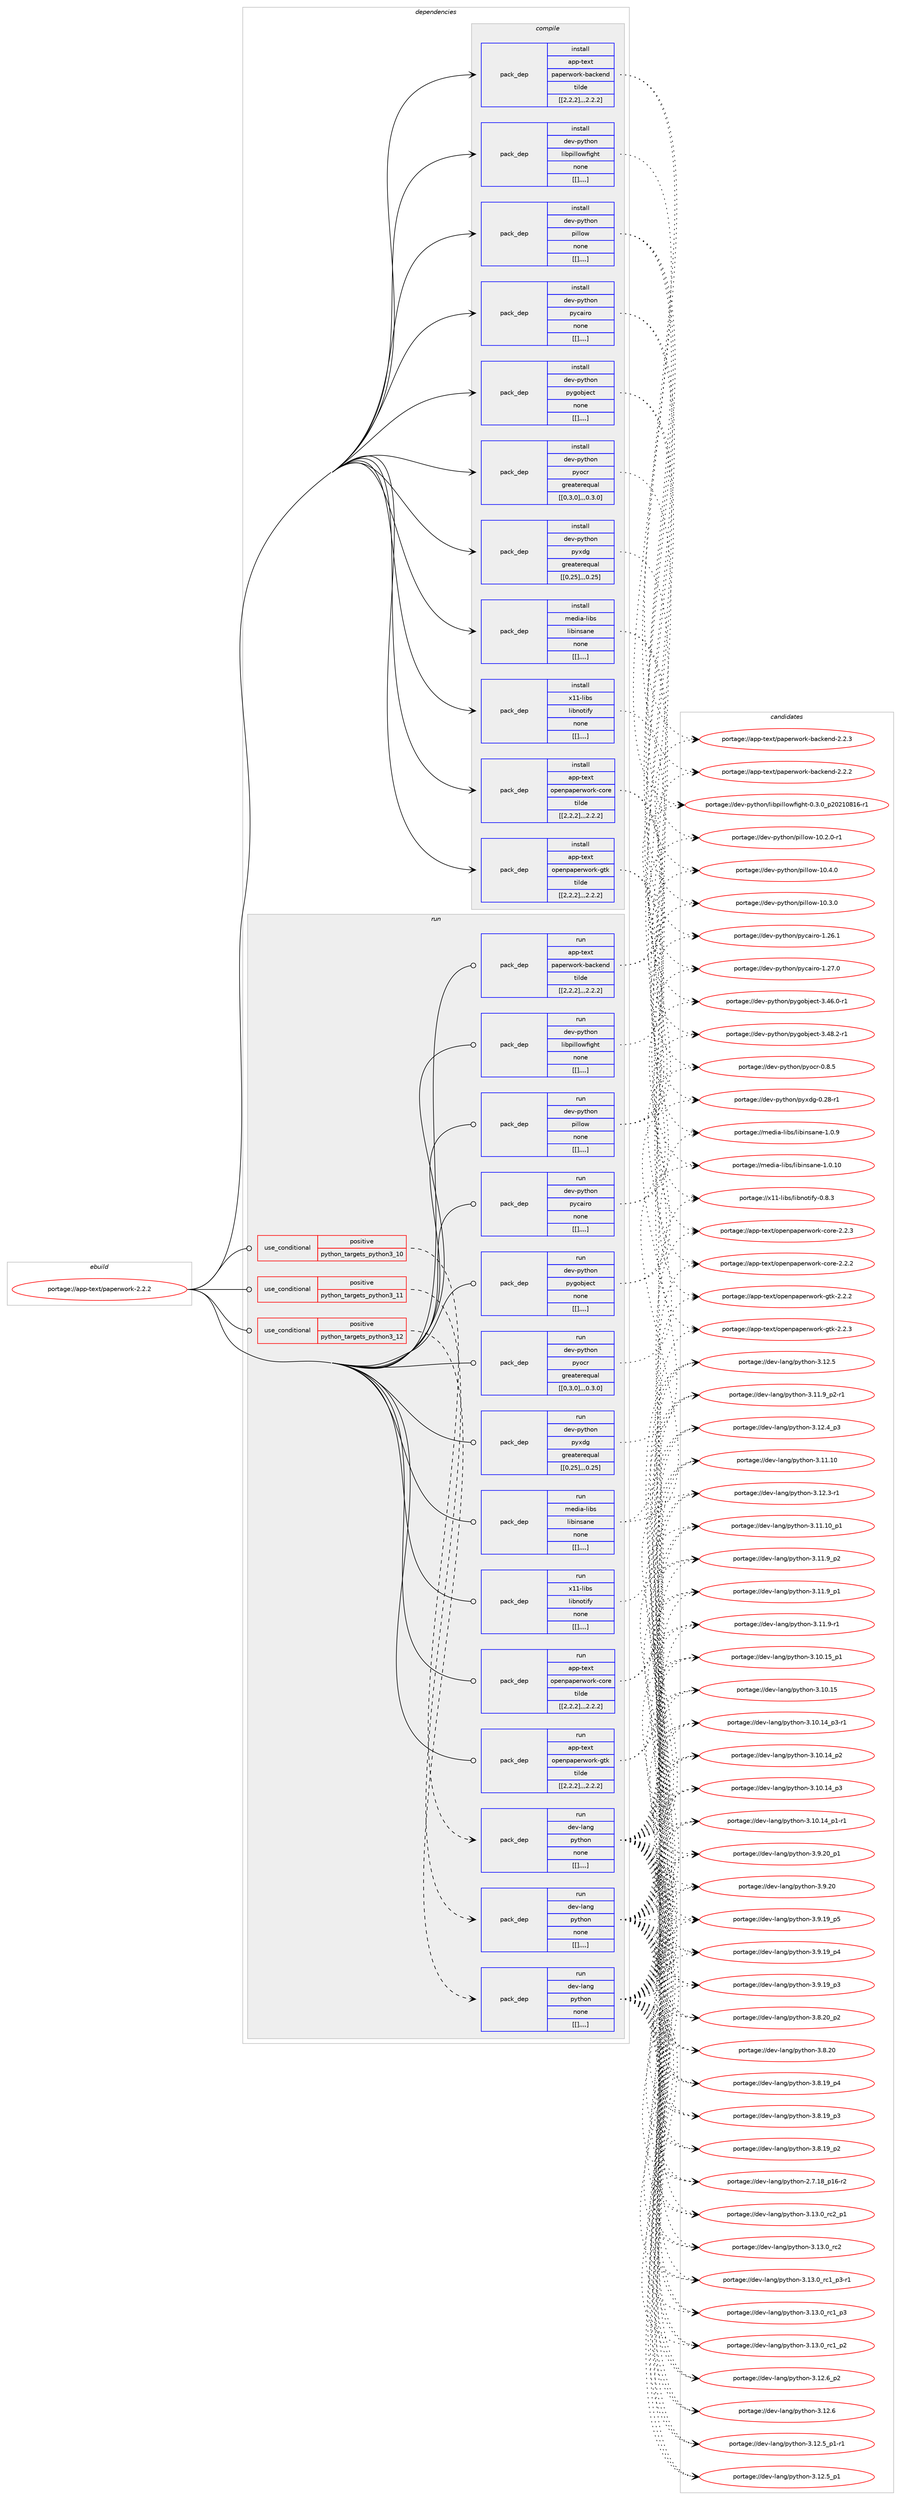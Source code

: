 digraph prolog {

# *************
# Graph options
# *************

newrank=true;
concentrate=true;
compound=true;
graph [rankdir=LR,fontname=Helvetica,fontsize=10,ranksep=1.5];#, ranksep=2.5, nodesep=0.2];
edge  [arrowhead=vee];
node  [fontname=Helvetica,fontsize=10];

# **********
# The ebuild
# **********

subgraph cluster_leftcol {
color=gray;
label=<<i>ebuild</i>>;
id [label="portage://app-text/paperwork-2.2.2", color=red, width=4, href="../app-text/paperwork-2.2.2.svg"];
}

# ****************
# The dependencies
# ****************

subgraph cluster_midcol {
color=gray;
label=<<i>dependencies</i>>;
subgraph cluster_compile {
fillcolor="#eeeeee";
style=filled;
label=<<i>compile</i>>;
subgraph pack40827 {
dependency56949 [label=<<TABLE BORDER="0" CELLBORDER="1" CELLSPACING="0" CELLPADDING="4" WIDTH="220"><TR><TD ROWSPAN="6" CELLPADDING="30">pack_dep</TD></TR><TR><TD WIDTH="110">install</TD></TR><TR><TD>app-text</TD></TR><TR><TD>openpaperwork-core</TD></TR><TR><TD>tilde</TD></TR><TR><TD>[[2,2,2],,,2.2.2]</TD></TR></TABLE>>, shape=none, color=blue];
}
id:e -> dependency56949:w [weight=20,style="solid",arrowhead="vee"];
subgraph pack40828 {
dependency56950 [label=<<TABLE BORDER="0" CELLBORDER="1" CELLSPACING="0" CELLPADDING="4" WIDTH="220"><TR><TD ROWSPAN="6" CELLPADDING="30">pack_dep</TD></TR><TR><TD WIDTH="110">install</TD></TR><TR><TD>app-text</TD></TR><TR><TD>openpaperwork-gtk</TD></TR><TR><TD>tilde</TD></TR><TR><TD>[[2,2,2],,,2.2.2]</TD></TR></TABLE>>, shape=none, color=blue];
}
id:e -> dependency56950:w [weight=20,style="solid",arrowhead="vee"];
subgraph pack40829 {
dependency56951 [label=<<TABLE BORDER="0" CELLBORDER="1" CELLSPACING="0" CELLPADDING="4" WIDTH="220"><TR><TD ROWSPAN="6" CELLPADDING="30">pack_dep</TD></TR><TR><TD WIDTH="110">install</TD></TR><TR><TD>app-text</TD></TR><TR><TD>paperwork-backend</TD></TR><TR><TD>tilde</TD></TR><TR><TD>[[2,2,2],,,2.2.2]</TD></TR></TABLE>>, shape=none, color=blue];
}
id:e -> dependency56951:w [weight=20,style="solid",arrowhead="vee"];
subgraph pack40830 {
dependency56952 [label=<<TABLE BORDER="0" CELLBORDER="1" CELLSPACING="0" CELLPADDING="4" WIDTH="220"><TR><TD ROWSPAN="6" CELLPADDING="30">pack_dep</TD></TR><TR><TD WIDTH="110">install</TD></TR><TR><TD>dev-python</TD></TR><TR><TD>libpillowfight</TD></TR><TR><TD>none</TD></TR><TR><TD>[[],,,,]</TD></TR></TABLE>>, shape=none, color=blue];
}
id:e -> dependency56952:w [weight=20,style="solid",arrowhead="vee"];
subgraph pack40831 {
dependency56953 [label=<<TABLE BORDER="0" CELLBORDER="1" CELLSPACING="0" CELLPADDING="4" WIDTH="220"><TR><TD ROWSPAN="6" CELLPADDING="30">pack_dep</TD></TR><TR><TD WIDTH="110">install</TD></TR><TR><TD>dev-python</TD></TR><TR><TD>pillow</TD></TR><TR><TD>none</TD></TR><TR><TD>[[],,,,]</TD></TR></TABLE>>, shape=none, color=blue];
}
id:e -> dependency56953:w [weight=20,style="solid",arrowhead="vee"];
subgraph pack40832 {
dependency56954 [label=<<TABLE BORDER="0" CELLBORDER="1" CELLSPACING="0" CELLPADDING="4" WIDTH="220"><TR><TD ROWSPAN="6" CELLPADDING="30">pack_dep</TD></TR><TR><TD WIDTH="110">install</TD></TR><TR><TD>dev-python</TD></TR><TR><TD>pycairo</TD></TR><TR><TD>none</TD></TR><TR><TD>[[],,,,]</TD></TR></TABLE>>, shape=none, color=blue];
}
id:e -> dependency56954:w [weight=20,style="solid",arrowhead="vee"];
subgraph pack40833 {
dependency56955 [label=<<TABLE BORDER="0" CELLBORDER="1" CELLSPACING="0" CELLPADDING="4" WIDTH="220"><TR><TD ROWSPAN="6" CELLPADDING="30">pack_dep</TD></TR><TR><TD WIDTH="110">install</TD></TR><TR><TD>dev-python</TD></TR><TR><TD>pygobject</TD></TR><TR><TD>none</TD></TR><TR><TD>[[],,,,]</TD></TR></TABLE>>, shape=none, color=blue];
}
id:e -> dependency56955:w [weight=20,style="solid",arrowhead="vee"];
subgraph pack40834 {
dependency56956 [label=<<TABLE BORDER="0" CELLBORDER="1" CELLSPACING="0" CELLPADDING="4" WIDTH="220"><TR><TD ROWSPAN="6" CELLPADDING="30">pack_dep</TD></TR><TR><TD WIDTH="110">install</TD></TR><TR><TD>dev-python</TD></TR><TR><TD>pyocr</TD></TR><TR><TD>greaterequal</TD></TR><TR><TD>[[0,3,0],,,0.3.0]</TD></TR></TABLE>>, shape=none, color=blue];
}
id:e -> dependency56956:w [weight=20,style="solid",arrowhead="vee"];
subgraph pack40835 {
dependency56957 [label=<<TABLE BORDER="0" CELLBORDER="1" CELLSPACING="0" CELLPADDING="4" WIDTH="220"><TR><TD ROWSPAN="6" CELLPADDING="30">pack_dep</TD></TR><TR><TD WIDTH="110">install</TD></TR><TR><TD>dev-python</TD></TR><TR><TD>pyxdg</TD></TR><TR><TD>greaterequal</TD></TR><TR><TD>[[0,25],,,0.25]</TD></TR></TABLE>>, shape=none, color=blue];
}
id:e -> dependency56957:w [weight=20,style="solid",arrowhead="vee"];
subgraph pack40836 {
dependency56958 [label=<<TABLE BORDER="0" CELLBORDER="1" CELLSPACING="0" CELLPADDING="4" WIDTH="220"><TR><TD ROWSPAN="6" CELLPADDING="30">pack_dep</TD></TR><TR><TD WIDTH="110">install</TD></TR><TR><TD>media-libs</TD></TR><TR><TD>libinsane</TD></TR><TR><TD>none</TD></TR><TR><TD>[[],,,,]</TD></TR></TABLE>>, shape=none, color=blue];
}
id:e -> dependency56958:w [weight=20,style="solid",arrowhead="vee"];
subgraph pack40837 {
dependency56959 [label=<<TABLE BORDER="0" CELLBORDER="1" CELLSPACING="0" CELLPADDING="4" WIDTH="220"><TR><TD ROWSPAN="6" CELLPADDING="30">pack_dep</TD></TR><TR><TD WIDTH="110">install</TD></TR><TR><TD>x11-libs</TD></TR><TR><TD>libnotify</TD></TR><TR><TD>none</TD></TR><TR><TD>[[],,,,]</TD></TR></TABLE>>, shape=none, color=blue];
}
id:e -> dependency56959:w [weight=20,style="solid",arrowhead="vee"];
}
subgraph cluster_compileandrun {
fillcolor="#eeeeee";
style=filled;
label=<<i>compile and run</i>>;
}
subgraph cluster_run {
fillcolor="#eeeeee";
style=filled;
label=<<i>run</i>>;
subgraph cond15621 {
dependency56960 [label=<<TABLE BORDER="0" CELLBORDER="1" CELLSPACING="0" CELLPADDING="4"><TR><TD ROWSPAN="3" CELLPADDING="10">use_conditional</TD></TR><TR><TD>positive</TD></TR><TR><TD>python_targets_python3_10</TD></TR></TABLE>>, shape=none, color=red];
subgraph pack40838 {
dependency56961 [label=<<TABLE BORDER="0" CELLBORDER="1" CELLSPACING="0" CELLPADDING="4" WIDTH="220"><TR><TD ROWSPAN="6" CELLPADDING="30">pack_dep</TD></TR><TR><TD WIDTH="110">run</TD></TR><TR><TD>dev-lang</TD></TR><TR><TD>python</TD></TR><TR><TD>none</TD></TR><TR><TD>[[],,,,]</TD></TR></TABLE>>, shape=none, color=blue];
}
dependency56960:e -> dependency56961:w [weight=20,style="dashed",arrowhead="vee"];
}
id:e -> dependency56960:w [weight=20,style="solid",arrowhead="odot"];
subgraph cond15622 {
dependency56962 [label=<<TABLE BORDER="0" CELLBORDER="1" CELLSPACING="0" CELLPADDING="4"><TR><TD ROWSPAN="3" CELLPADDING="10">use_conditional</TD></TR><TR><TD>positive</TD></TR><TR><TD>python_targets_python3_11</TD></TR></TABLE>>, shape=none, color=red];
subgraph pack40839 {
dependency56963 [label=<<TABLE BORDER="0" CELLBORDER="1" CELLSPACING="0" CELLPADDING="4" WIDTH="220"><TR><TD ROWSPAN="6" CELLPADDING="30">pack_dep</TD></TR><TR><TD WIDTH="110">run</TD></TR><TR><TD>dev-lang</TD></TR><TR><TD>python</TD></TR><TR><TD>none</TD></TR><TR><TD>[[],,,,]</TD></TR></TABLE>>, shape=none, color=blue];
}
dependency56962:e -> dependency56963:w [weight=20,style="dashed",arrowhead="vee"];
}
id:e -> dependency56962:w [weight=20,style="solid",arrowhead="odot"];
subgraph cond15623 {
dependency56964 [label=<<TABLE BORDER="0" CELLBORDER="1" CELLSPACING="0" CELLPADDING="4"><TR><TD ROWSPAN="3" CELLPADDING="10">use_conditional</TD></TR><TR><TD>positive</TD></TR><TR><TD>python_targets_python3_12</TD></TR></TABLE>>, shape=none, color=red];
subgraph pack40840 {
dependency56965 [label=<<TABLE BORDER="0" CELLBORDER="1" CELLSPACING="0" CELLPADDING="4" WIDTH="220"><TR><TD ROWSPAN="6" CELLPADDING="30">pack_dep</TD></TR><TR><TD WIDTH="110">run</TD></TR><TR><TD>dev-lang</TD></TR><TR><TD>python</TD></TR><TR><TD>none</TD></TR><TR><TD>[[],,,,]</TD></TR></TABLE>>, shape=none, color=blue];
}
dependency56964:e -> dependency56965:w [weight=20,style="dashed",arrowhead="vee"];
}
id:e -> dependency56964:w [weight=20,style="solid",arrowhead="odot"];
subgraph pack40841 {
dependency56966 [label=<<TABLE BORDER="0" CELLBORDER="1" CELLSPACING="0" CELLPADDING="4" WIDTH="220"><TR><TD ROWSPAN="6" CELLPADDING="30">pack_dep</TD></TR><TR><TD WIDTH="110">run</TD></TR><TR><TD>app-text</TD></TR><TR><TD>openpaperwork-core</TD></TR><TR><TD>tilde</TD></TR><TR><TD>[[2,2,2],,,2.2.2]</TD></TR></TABLE>>, shape=none, color=blue];
}
id:e -> dependency56966:w [weight=20,style="solid",arrowhead="odot"];
subgraph pack40842 {
dependency56967 [label=<<TABLE BORDER="0" CELLBORDER="1" CELLSPACING="0" CELLPADDING="4" WIDTH="220"><TR><TD ROWSPAN="6" CELLPADDING="30">pack_dep</TD></TR><TR><TD WIDTH="110">run</TD></TR><TR><TD>app-text</TD></TR><TR><TD>openpaperwork-gtk</TD></TR><TR><TD>tilde</TD></TR><TR><TD>[[2,2,2],,,2.2.2]</TD></TR></TABLE>>, shape=none, color=blue];
}
id:e -> dependency56967:w [weight=20,style="solid",arrowhead="odot"];
subgraph pack40843 {
dependency56968 [label=<<TABLE BORDER="0" CELLBORDER="1" CELLSPACING="0" CELLPADDING="4" WIDTH="220"><TR><TD ROWSPAN="6" CELLPADDING="30">pack_dep</TD></TR><TR><TD WIDTH="110">run</TD></TR><TR><TD>app-text</TD></TR><TR><TD>paperwork-backend</TD></TR><TR><TD>tilde</TD></TR><TR><TD>[[2,2,2],,,2.2.2]</TD></TR></TABLE>>, shape=none, color=blue];
}
id:e -> dependency56968:w [weight=20,style="solid",arrowhead="odot"];
subgraph pack40844 {
dependency56969 [label=<<TABLE BORDER="0" CELLBORDER="1" CELLSPACING="0" CELLPADDING="4" WIDTH="220"><TR><TD ROWSPAN="6" CELLPADDING="30">pack_dep</TD></TR><TR><TD WIDTH="110">run</TD></TR><TR><TD>dev-python</TD></TR><TR><TD>libpillowfight</TD></TR><TR><TD>none</TD></TR><TR><TD>[[],,,,]</TD></TR></TABLE>>, shape=none, color=blue];
}
id:e -> dependency56969:w [weight=20,style="solid",arrowhead="odot"];
subgraph pack40845 {
dependency56970 [label=<<TABLE BORDER="0" CELLBORDER="1" CELLSPACING="0" CELLPADDING="4" WIDTH="220"><TR><TD ROWSPAN="6" CELLPADDING="30">pack_dep</TD></TR><TR><TD WIDTH="110">run</TD></TR><TR><TD>dev-python</TD></TR><TR><TD>pillow</TD></TR><TR><TD>none</TD></TR><TR><TD>[[],,,,]</TD></TR></TABLE>>, shape=none, color=blue];
}
id:e -> dependency56970:w [weight=20,style="solid",arrowhead="odot"];
subgraph pack40846 {
dependency56971 [label=<<TABLE BORDER="0" CELLBORDER="1" CELLSPACING="0" CELLPADDING="4" WIDTH="220"><TR><TD ROWSPAN="6" CELLPADDING="30">pack_dep</TD></TR><TR><TD WIDTH="110">run</TD></TR><TR><TD>dev-python</TD></TR><TR><TD>pycairo</TD></TR><TR><TD>none</TD></TR><TR><TD>[[],,,,]</TD></TR></TABLE>>, shape=none, color=blue];
}
id:e -> dependency56971:w [weight=20,style="solid",arrowhead="odot"];
subgraph pack40847 {
dependency56972 [label=<<TABLE BORDER="0" CELLBORDER="1" CELLSPACING="0" CELLPADDING="4" WIDTH="220"><TR><TD ROWSPAN="6" CELLPADDING="30">pack_dep</TD></TR><TR><TD WIDTH="110">run</TD></TR><TR><TD>dev-python</TD></TR><TR><TD>pygobject</TD></TR><TR><TD>none</TD></TR><TR><TD>[[],,,,]</TD></TR></TABLE>>, shape=none, color=blue];
}
id:e -> dependency56972:w [weight=20,style="solid",arrowhead="odot"];
subgraph pack40848 {
dependency56973 [label=<<TABLE BORDER="0" CELLBORDER="1" CELLSPACING="0" CELLPADDING="4" WIDTH="220"><TR><TD ROWSPAN="6" CELLPADDING="30">pack_dep</TD></TR><TR><TD WIDTH="110">run</TD></TR><TR><TD>dev-python</TD></TR><TR><TD>pyocr</TD></TR><TR><TD>greaterequal</TD></TR><TR><TD>[[0,3,0],,,0.3.0]</TD></TR></TABLE>>, shape=none, color=blue];
}
id:e -> dependency56973:w [weight=20,style="solid",arrowhead="odot"];
subgraph pack40849 {
dependency56974 [label=<<TABLE BORDER="0" CELLBORDER="1" CELLSPACING="0" CELLPADDING="4" WIDTH="220"><TR><TD ROWSPAN="6" CELLPADDING="30">pack_dep</TD></TR><TR><TD WIDTH="110">run</TD></TR><TR><TD>dev-python</TD></TR><TR><TD>pyxdg</TD></TR><TR><TD>greaterequal</TD></TR><TR><TD>[[0,25],,,0.25]</TD></TR></TABLE>>, shape=none, color=blue];
}
id:e -> dependency56974:w [weight=20,style="solid",arrowhead="odot"];
subgraph pack40850 {
dependency56975 [label=<<TABLE BORDER="0" CELLBORDER="1" CELLSPACING="0" CELLPADDING="4" WIDTH="220"><TR><TD ROWSPAN="6" CELLPADDING="30">pack_dep</TD></TR><TR><TD WIDTH="110">run</TD></TR><TR><TD>media-libs</TD></TR><TR><TD>libinsane</TD></TR><TR><TD>none</TD></TR><TR><TD>[[],,,,]</TD></TR></TABLE>>, shape=none, color=blue];
}
id:e -> dependency56975:w [weight=20,style="solid",arrowhead="odot"];
subgraph pack40851 {
dependency56976 [label=<<TABLE BORDER="0" CELLBORDER="1" CELLSPACING="0" CELLPADDING="4" WIDTH="220"><TR><TD ROWSPAN="6" CELLPADDING="30">pack_dep</TD></TR><TR><TD WIDTH="110">run</TD></TR><TR><TD>x11-libs</TD></TR><TR><TD>libnotify</TD></TR><TR><TD>none</TD></TR><TR><TD>[[],,,,]</TD></TR></TABLE>>, shape=none, color=blue];
}
id:e -> dependency56976:w [weight=20,style="solid",arrowhead="odot"];
}
}

# **************
# The candidates
# **************

subgraph cluster_choices {
rank=same;
color=gray;
label=<<i>candidates</i>>;

subgraph choice40827 {
color=black;
nodesep=1;
choice971121124511610112011647111112101110112971121011141191111141074599111114101455046504651 [label="portage://app-text/openpaperwork-core-2.2.3", color=red, width=4,href="../app-text/openpaperwork-core-2.2.3.svg"];
choice971121124511610112011647111112101110112971121011141191111141074599111114101455046504650 [label="portage://app-text/openpaperwork-core-2.2.2", color=red, width=4,href="../app-text/openpaperwork-core-2.2.2.svg"];
dependency56949:e -> choice971121124511610112011647111112101110112971121011141191111141074599111114101455046504651:w [style=dotted,weight="100"];
dependency56949:e -> choice971121124511610112011647111112101110112971121011141191111141074599111114101455046504650:w [style=dotted,weight="100"];
}
subgraph choice40828 {
color=black;
nodesep=1;
choice9711211245116101120116471111121011101129711210111411911111410745103116107455046504651 [label="portage://app-text/openpaperwork-gtk-2.2.3", color=red, width=4,href="../app-text/openpaperwork-gtk-2.2.3.svg"];
choice9711211245116101120116471111121011101129711210111411911111410745103116107455046504650 [label="portage://app-text/openpaperwork-gtk-2.2.2", color=red, width=4,href="../app-text/openpaperwork-gtk-2.2.2.svg"];
dependency56950:e -> choice9711211245116101120116471111121011101129711210111411911111410745103116107455046504651:w [style=dotted,weight="100"];
dependency56950:e -> choice9711211245116101120116471111121011101129711210111411911111410745103116107455046504650:w [style=dotted,weight="100"];
}
subgraph choice40829 {
color=black;
nodesep=1;
choice9711211245116101120116471129711210111411911111410745989799107101110100455046504651 [label="portage://app-text/paperwork-backend-2.2.3", color=red, width=4,href="../app-text/paperwork-backend-2.2.3.svg"];
choice9711211245116101120116471129711210111411911111410745989799107101110100455046504650 [label="portage://app-text/paperwork-backend-2.2.2", color=red, width=4,href="../app-text/paperwork-backend-2.2.2.svg"];
dependency56951:e -> choice9711211245116101120116471129711210111411911111410745989799107101110100455046504651:w [style=dotted,weight="100"];
dependency56951:e -> choice9711211245116101120116471129711210111411911111410745989799107101110100455046504650:w [style=dotted,weight="100"];
}
subgraph choice40830 {
color=black;
nodesep=1;
choice1001011184511212111610411111047108105981121051081081111191021051031041164548465146489511250485049485649544511449 [label="portage://dev-python/libpillowfight-0.3.0_p20210816-r1", color=red, width=4,href="../dev-python/libpillowfight-0.3.0_p20210816-r1.svg"];
dependency56952:e -> choice1001011184511212111610411111047108105981121051081081111191021051031041164548465146489511250485049485649544511449:w [style=dotted,weight="100"];
}
subgraph choice40831 {
color=black;
nodesep=1;
choice100101118451121211161041111104711210510810811111945494846524648 [label="portage://dev-python/pillow-10.4.0", color=red, width=4,href="../dev-python/pillow-10.4.0.svg"];
choice100101118451121211161041111104711210510810811111945494846514648 [label="portage://dev-python/pillow-10.3.0", color=red, width=4,href="../dev-python/pillow-10.3.0.svg"];
choice1001011184511212111610411111047112105108108111119454948465046484511449 [label="portage://dev-python/pillow-10.2.0-r1", color=red, width=4,href="../dev-python/pillow-10.2.0-r1.svg"];
dependency56953:e -> choice100101118451121211161041111104711210510810811111945494846524648:w [style=dotted,weight="100"];
dependency56953:e -> choice100101118451121211161041111104711210510810811111945494846514648:w [style=dotted,weight="100"];
dependency56953:e -> choice1001011184511212111610411111047112105108108111119454948465046484511449:w [style=dotted,weight="100"];
}
subgraph choice40832 {
color=black;
nodesep=1;
choice1001011184511212111610411111047112121999710511411145494650554648 [label="portage://dev-python/pycairo-1.27.0", color=red, width=4,href="../dev-python/pycairo-1.27.0.svg"];
choice1001011184511212111610411111047112121999710511411145494650544649 [label="portage://dev-python/pycairo-1.26.1", color=red, width=4,href="../dev-python/pycairo-1.26.1.svg"];
dependency56954:e -> choice1001011184511212111610411111047112121999710511411145494650554648:w [style=dotted,weight="100"];
dependency56954:e -> choice1001011184511212111610411111047112121999710511411145494650544649:w [style=dotted,weight="100"];
}
subgraph choice40833 {
color=black;
nodesep=1;
choice10010111845112121116104111110471121211031119810610199116455146525646504511449 [label="portage://dev-python/pygobject-3.48.2-r1", color=red, width=4,href="../dev-python/pygobject-3.48.2-r1.svg"];
choice10010111845112121116104111110471121211031119810610199116455146525446484511449 [label="portage://dev-python/pygobject-3.46.0-r1", color=red, width=4,href="../dev-python/pygobject-3.46.0-r1.svg"];
dependency56955:e -> choice10010111845112121116104111110471121211031119810610199116455146525646504511449:w [style=dotted,weight="100"];
dependency56955:e -> choice10010111845112121116104111110471121211031119810610199116455146525446484511449:w [style=dotted,weight="100"];
}
subgraph choice40834 {
color=black;
nodesep=1;
choice100101118451121211161041111104711212111199114454846564653 [label="portage://dev-python/pyocr-0.8.5", color=red, width=4,href="../dev-python/pyocr-0.8.5.svg"];
dependency56956:e -> choice100101118451121211161041111104711212111199114454846564653:w [style=dotted,weight="100"];
}
subgraph choice40835 {
color=black;
nodesep=1;
choice100101118451121211161041111104711212112010010345484650564511449 [label="portage://dev-python/pyxdg-0.28-r1", color=red, width=4,href="../dev-python/pyxdg-0.28-r1.svg"];
dependency56957:e -> choice100101118451121211161041111104711212112010010345484650564511449:w [style=dotted,weight="100"];
}
subgraph choice40836 {
color=black;
nodesep=1;
choice10910110010597451081059811547108105981051101159711010145494648464948 [label="portage://media-libs/libinsane-1.0.10", color=red, width=4,href="../media-libs/libinsane-1.0.10.svg"];
choice109101100105974510810598115471081059810511011597110101454946484657 [label="portage://media-libs/libinsane-1.0.9", color=red, width=4,href="../media-libs/libinsane-1.0.9.svg"];
dependency56958:e -> choice10910110010597451081059811547108105981051101159711010145494648464948:w [style=dotted,weight="100"];
dependency56958:e -> choice109101100105974510810598115471081059810511011597110101454946484657:w [style=dotted,weight="100"];
}
subgraph choice40837 {
color=black;
nodesep=1;
choice120494945108105981154710810598110111116105102121454846564651 [label="portage://x11-libs/libnotify-0.8.3", color=red, width=4,href="../x11-libs/libnotify-0.8.3.svg"];
dependency56959:e -> choice120494945108105981154710810598110111116105102121454846564651:w [style=dotted,weight="100"];
}
subgraph choice40838 {
color=black;
nodesep=1;
choice100101118451089711010347112121116104111110455146495146489511499509511249 [label="portage://dev-lang/python-3.13.0_rc2_p1", color=red, width=4,href="../dev-lang/python-3.13.0_rc2_p1.svg"];
choice10010111845108971101034711212111610411111045514649514648951149950 [label="portage://dev-lang/python-3.13.0_rc2", color=red, width=4,href="../dev-lang/python-3.13.0_rc2.svg"];
choice1001011184510897110103471121211161041111104551464951464895114994995112514511449 [label="portage://dev-lang/python-3.13.0_rc1_p3-r1", color=red, width=4,href="../dev-lang/python-3.13.0_rc1_p3-r1.svg"];
choice100101118451089711010347112121116104111110455146495146489511499499511251 [label="portage://dev-lang/python-3.13.0_rc1_p3", color=red, width=4,href="../dev-lang/python-3.13.0_rc1_p3.svg"];
choice100101118451089711010347112121116104111110455146495146489511499499511250 [label="portage://dev-lang/python-3.13.0_rc1_p2", color=red, width=4,href="../dev-lang/python-3.13.0_rc1_p2.svg"];
choice100101118451089711010347112121116104111110455146495046549511250 [label="portage://dev-lang/python-3.12.6_p2", color=red, width=4,href="../dev-lang/python-3.12.6_p2.svg"];
choice10010111845108971101034711212111610411111045514649504654 [label="portage://dev-lang/python-3.12.6", color=red, width=4,href="../dev-lang/python-3.12.6.svg"];
choice1001011184510897110103471121211161041111104551464950465395112494511449 [label="portage://dev-lang/python-3.12.5_p1-r1", color=red, width=4,href="../dev-lang/python-3.12.5_p1-r1.svg"];
choice100101118451089711010347112121116104111110455146495046539511249 [label="portage://dev-lang/python-3.12.5_p1", color=red, width=4,href="../dev-lang/python-3.12.5_p1.svg"];
choice10010111845108971101034711212111610411111045514649504653 [label="portage://dev-lang/python-3.12.5", color=red, width=4,href="../dev-lang/python-3.12.5.svg"];
choice100101118451089711010347112121116104111110455146495046529511251 [label="portage://dev-lang/python-3.12.4_p3", color=red, width=4,href="../dev-lang/python-3.12.4_p3.svg"];
choice100101118451089711010347112121116104111110455146495046514511449 [label="portage://dev-lang/python-3.12.3-r1", color=red, width=4,href="../dev-lang/python-3.12.3-r1.svg"];
choice10010111845108971101034711212111610411111045514649494649489511249 [label="portage://dev-lang/python-3.11.10_p1", color=red, width=4,href="../dev-lang/python-3.11.10_p1.svg"];
choice1001011184510897110103471121211161041111104551464949464948 [label="portage://dev-lang/python-3.11.10", color=red, width=4,href="../dev-lang/python-3.11.10.svg"];
choice1001011184510897110103471121211161041111104551464949465795112504511449 [label="portage://dev-lang/python-3.11.9_p2-r1", color=red, width=4,href="../dev-lang/python-3.11.9_p2-r1.svg"];
choice100101118451089711010347112121116104111110455146494946579511250 [label="portage://dev-lang/python-3.11.9_p2", color=red, width=4,href="../dev-lang/python-3.11.9_p2.svg"];
choice100101118451089711010347112121116104111110455146494946579511249 [label="portage://dev-lang/python-3.11.9_p1", color=red, width=4,href="../dev-lang/python-3.11.9_p1.svg"];
choice100101118451089711010347112121116104111110455146494946574511449 [label="portage://dev-lang/python-3.11.9-r1", color=red, width=4,href="../dev-lang/python-3.11.9-r1.svg"];
choice10010111845108971101034711212111610411111045514649484649539511249 [label="portage://dev-lang/python-3.10.15_p1", color=red, width=4,href="../dev-lang/python-3.10.15_p1.svg"];
choice1001011184510897110103471121211161041111104551464948464953 [label="portage://dev-lang/python-3.10.15", color=red, width=4,href="../dev-lang/python-3.10.15.svg"];
choice100101118451089711010347112121116104111110455146494846495295112514511449 [label="portage://dev-lang/python-3.10.14_p3-r1", color=red, width=4,href="../dev-lang/python-3.10.14_p3-r1.svg"];
choice10010111845108971101034711212111610411111045514649484649529511251 [label="portage://dev-lang/python-3.10.14_p3", color=red, width=4,href="../dev-lang/python-3.10.14_p3.svg"];
choice10010111845108971101034711212111610411111045514649484649529511250 [label="portage://dev-lang/python-3.10.14_p2", color=red, width=4,href="../dev-lang/python-3.10.14_p2.svg"];
choice100101118451089711010347112121116104111110455146494846495295112494511449 [label="portage://dev-lang/python-3.10.14_p1-r1", color=red, width=4,href="../dev-lang/python-3.10.14_p1-r1.svg"];
choice100101118451089711010347112121116104111110455146574650489511249 [label="portage://dev-lang/python-3.9.20_p1", color=red, width=4,href="../dev-lang/python-3.9.20_p1.svg"];
choice10010111845108971101034711212111610411111045514657465048 [label="portage://dev-lang/python-3.9.20", color=red, width=4,href="../dev-lang/python-3.9.20.svg"];
choice100101118451089711010347112121116104111110455146574649579511253 [label="portage://dev-lang/python-3.9.19_p5", color=red, width=4,href="../dev-lang/python-3.9.19_p5.svg"];
choice100101118451089711010347112121116104111110455146574649579511252 [label="portage://dev-lang/python-3.9.19_p4", color=red, width=4,href="../dev-lang/python-3.9.19_p4.svg"];
choice100101118451089711010347112121116104111110455146574649579511251 [label="portage://dev-lang/python-3.9.19_p3", color=red, width=4,href="../dev-lang/python-3.9.19_p3.svg"];
choice100101118451089711010347112121116104111110455146564650489511250 [label="portage://dev-lang/python-3.8.20_p2", color=red, width=4,href="../dev-lang/python-3.8.20_p2.svg"];
choice10010111845108971101034711212111610411111045514656465048 [label="portage://dev-lang/python-3.8.20", color=red, width=4,href="../dev-lang/python-3.8.20.svg"];
choice100101118451089711010347112121116104111110455146564649579511252 [label="portage://dev-lang/python-3.8.19_p4", color=red, width=4,href="../dev-lang/python-3.8.19_p4.svg"];
choice100101118451089711010347112121116104111110455146564649579511251 [label="portage://dev-lang/python-3.8.19_p3", color=red, width=4,href="../dev-lang/python-3.8.19_p3.svg"];
choice100101118451089711010347112121116104111110455146564649579511250 [label="portage://dev-lang/python-3.8.19_p2", color=red, width=4,href="../dev-lang/python-3.8.19_p2.svg"];
choice100101118451089711010347112121116104111110455046554649569511249544511450 [label="portage://dev-lang/python-2.7.18_p16-r2", color=red, width=4,href="../dev-lang/python-2.7.18_p16-r2.svg"];
dependency56961:e -> choice100101118451089711010347112121116104111110455146495146489511499509511249:w [style=dotted,weight="100"];
dependency56961:e -> choice10010111845108971101034711212111610411111045514649514648951149950:w [style=dotted,weight="100"];
dependency56961:e -> choice1001011184510897110103471121211161041111104551464951464895114994995112514511449:w [style=dotted,weight="100"];
dependency56961:e -> choice100101118451089711010347112121116104111110455146495146489511499499511251:w [style=dotted,weight="100"];
dependency56961:e -> choice100101118451089711010347112121116104111110455146495146489511499499511250:w [style=dotted,weight="100"];
dependency56961:e -> choice100101118451089711010347112121116104111110455146495046549511250:w [style=dotted,weight="100"];
dependency56961:e -> choice10010111845108971101034711212111610411111045514649504654:w [style=dotted,weight="100"];
dependency56961:e -> choice1001011184510897110103471121211161041111104551464950465395112494511449:w [style=dotted,weight="100"];
dependency56961:e -> choice100101118451089711010347112121116104111110455146495046539511249:w [style=dotted,weight="100"];
dependency56961:e -> choice10010111845108971101034711212111610411111045514649504653:w [style=dotted,weight="100"];
dependency56961:e -> choice100101118451089711010347112121116104111110455146495046529511251:w [style=dotted,weight="100"];
dependency56961:e -> choice100101118451089711010347112121116104111110455146495046514511449:w [style=dotted,weight="100"];
dependency56961:e -> choice10010111845108971101034711212111610411111045514649494649489511249:w [style=dotted,weight="100"];
dependency56961:e -> choice1001011184510897110103471121211161041111104551464949464948:w [style=dotted,weight="100"];
dependency56961:e -> choice1001011184510897110103471121211161041111104551464949465795112504511449:w [style=dotted,weight="100"];
dependency56961:e -> choice100101118451089711010347112121116104111110455146494946579511250:w [style=dotted,weight="100"];
dependency56961:e -> choice100101118451089711010347112121116104111110455146494946579511249:w [style=dotted,weight="100"];
dependency56961:e -> choice100101118451089711010347112121116104111110455146494946574511449:w [style=dotted,weight="100"];
dependency56961:e -> choice10010111845108971101034711212111610411111045514649484649539511249:w [style=dotted,weight="100"];
dependency56961:e -> choice1001011184510897110103471121211161041111104551464948464953:w [style=dotted,weight="100"];
dependency56961:e -> choice100101118451089711010347112121116104111110455146494846495295112514511449:w [style=dotted,weight="100"];
dependency56961:e -> choice10010111845108971101034711212111610411111045514649484649529511251:w [style=dotted,weight="100"];
dependency56961:e -> choice10010111845108971101034711212111610411111045514649484649529511250:w [style=dotted,weight="100"];
dependency56961:e -> choice100101118451089711010347112121116104111110455146494846495295112494511449:w [style=dotted,weight="100"];
dependency56961:e -> choice100101118451089711010347112121116104111110455146574650489511249:w [style=dotted,weight="100"];
dependency56961:e -> choice10010111845108971101034711212111610411111045514657465048:w [style=dotted,weight="100"];
dependency56961:e -> choice100101118451089711010347112121116104111110455146574649579511253:w [style=dotted,weight="100"];
dependency56961:e -> choice100101118451089711010347112121116104111110455146574649579511252:w [style=dotted,weight="100"];
dependency56961:e -> choice100101118451089711010347112121116104111110455146574649579511251:w [style=dotted,weight="100"];
dependency56961:e -> choice100101118451089711010347112121116104111110455146564650489511250:w [style=dotted,weight="100"];
dependency56961:e -> choice10010111845108971101034711212111610411111045514656465048:w [style=dotted,weight="100"];
dependency56961:e -> choice100101118451089711010347112121116104111110455146564649579511252:w [style=dotted,weight="100"];
dependency56961:e -> choice100101118451089711010347112121116104111110455146564649579511251:w [style=dotted,weight="100"];
dependency56961:e -> choice100101118451089711010347112121116104111110455146564649579511250:w [style=dotted,weight="100"];
dependency56961:e -> choice100101118451089711010347112121116104111110455046554649569511249544511450:w [style=dotted,weight="100"];
}
subgraph choice40839 {
color=black;
nodesep=1;
choice100101118451089711010347112121116104111110455146495146489511499509511249 [label="portage://dev-lang/python-3.13.0_rc2_p1", color=red, width=4,href="../dev-lang/python-3.13.0_rc2_p1.svg"];
choice10010111845108971101034711212111610411111045514649514648951149950 [label="portage://dev-lang/python-3.13.0_rc2", color=red, width=4,href="../dev-lang/python-3.13.0_rc2.svg"];
choice1001011184510897110103471121211161041111104551464951464895114994995112514511449 [label="portage://dev-lang/python-3.13.0_rc1_p3-r1", color=red, width=4,href="../dev-lang/python-3.13.0_rc1_p3-r1.svg"];
choice100101118451089711010347112121116104111110455146495146489511499499511251 [label="portage://dev-lang/python-3.13.0_rc1_p3", color=red, width=4,href="../dev-lang/python-3.13.0_rc1_p3.svg"];
choice100101118451089711010347112121116104111110455146495146489511499499511250 [label="portage://dev-lang/python-3.13.0_rc1_p2", color=red, width=4,href="../dev-lang/python-3.13.0_rc1_p2.svg"];
choice100101118451089711010347112121116104111110455146495046549511250 [label="portage://dev-lang/python-3.12.6_p2", color=red, width=4,href="../dev-lang/python-3.12.6_p2.svg"];
choice10010111845108971101034711212111610411111045514649504654 [label="portage://dev-lang/python-3.12.6", color=red, width=4,href="../dev-lang/python-3.12.6.svg"];
choice1001011184510897110103471121211161041111104551464950465395112494511449 [label="portage://dev-lang/python-3.12.5_p1-r1", color=red, width=4,href="../dev-lang/python-3.12.5_p1-r1.svg"];
choice100101118451089711010347112121116104111110455146495046539511249 [label="portage://dev-lang/python-3.12.5_p1", color=red, width=4,href="../dev-lang/python-3.12.5_p1.svg"];
choice10010111845108971101034711212111610411111045514649504653 [label="portage://dev-lang/python-3.12.5", color=red, width=4,href="../dev-lang/python-3.12.5.svg"];
choice100101118451089711010347112121116104111110455146495046529511251 [label="portage://dev-lang/python-3.12.4_p3", color=red, width=4,href="../dev-lang/python-3.12.4_p3.svg"];
choice100101118451089711010347112121116104111110455146495046514511449 [label="portage://dev-lang/python-3.12.3-r1", color=red, width=4,href="../dev-lang/python-3.12.3-r1.svg"];
choice10010111845108971101034711212111610411111045514649494649489511249 [label="portage://dev-lang/python-3.11.10_p1", color=red, width=4,href="../dev-lang/python-3.11.10_p1.svg"];
choice1001011184510897110103471121211161041111104551464949464948 [label="portage://dev-lang/python-3.11.10", color=red, width=4,href="../dev-lang/python-3.11.10.svg"];
choice1001011184510897110103471121211161041111104551464949465795112504511449 [label="portage://dev-lang/python-3.11.9_p2-r1", color=red, width=4,href="../dev-lang/python-3.11.9_p2-r1.svg"];
choice100101118451089711010347112121116104111110455146494946579511250 [label="portage://dev-lang/python-3.11.9_p2", color=red, width=4,href="../dev-lang/python-3.11.9_p2.svg"];
choice100101118451089711010347112121116104111110455146494946579511249 [label="portage://dev-lang/python-3.11.9_p1", color=red, width=4,href="../dev-lang/python-3.11.9_p1.svg"];
choice100101118451089711010347112121116104111110455146494946574511449 [label="portage://dev-lang/python-3.11.9-r1", color=red, width=4,href="../dev-lang/python-3.11.9-r1.svg"];
choice10010111845108971101034711212111610411111045514649484649539511249 [label="portage://dev-lang/python-3.10.15_p1", color=red, width=4,href="../dev-lang/python-3.10.15_p1.svg"];
choice1001011184510897110103471121211161041111104551464948464953 [label="portage://dev-lang/python-3.10.15", color=red, width=4,href="../dev-lang/python-3.10.15.svg"];
choice100101118451089711010347112121116104111110455146494846495295112514511449 [label="portage://dev-lang/python-3.10.14_p3-r1", color=red, width=4,href="../dev-lang/python-3.10.14_p3-r1.svg"];
choice10010111845108971101034711212111610411111045514649484649529511251 [label="portage://dev-lang/python-3.10.14_p3", color=red, width=4,href="../dev-lang/python-3.10.14_p3.svg"];
choice10010111845108971101034711212111610411111045514649484649529511250 [label="portage://dev-lang/python-3.10.14_p2", color=red, width=4,href="../dev-lang/python-3.10.14_p2.svg"];
choice100101118451089711010347112121116104111110455146494846495295112494511449 [label="portage://dev-lang/python-3.10.14_p1-r1", color=red, width=4,href="../dev-lang/python-3.10.14_p1-r1.svg"];
choice100101118451089711010347112121116104111110455146574650489511249 [label="portage://dev-lang/python-3.9.20_p1", color=red, width=4,href="../dev-lang/python-3.9.20_p1.svg"];
choice10010111845108971101034711212111610411111045514657465048 [label="portage://dev-lang/python-3.9.20", color=red, width=4,href="../dev-lang/python-3.9.20.svg"];
choice100101118451089711010347112121116104111110455146574649579511253 [label="portage://dev-lang/python-3.9.19_p5", color=red, width=4,href="../dev-lang/python-3.9.19_p5.svg"];
choice100101118451089711010347112121116104111110455146574649579511252 [label="portage://dev-lang/python-3.9.19_p4", color=red, width=4,href="../dev-lang/python-3.9.19_p4.svg"];
choice100101118451089711010347112121116104111110455146574649579511251 [label="portage://dev-lang/python-3.9.19_p3", color=red, width=4,href="../dev-lang/python-3.9.19_p3.svg"];
choice100101118451089711010347112121116104111110455146564650489511250 [label="portage://dev-lang/python-3.8.20_p2", color=red, width=4,href="../dev-lang/python-3.8.20_p2.svg"];
choice10010111845108971101034711212111610411111045514656465048 [label="portage://dev-lang/python-3.8.20", color=red, width=4,href="../dev-lang/python-3.8.20.svg"];
choice100101118451089711010347112121116104111110455146564649579511252 [label="portage://dev-lang/python-3.8.19_p4", color=red, width=4,href="../dev-lang/python-3.8.19_p4.svg"];
choice100101118451089711010347112121116104111110455146564649579511251 [label="portage://dev-lang/python-3.8.19_p3", color=red, width=4,href="../dev-lang/python-3.8.19_p3.svg"];
choice100101118451089711010347112121116104111110455146564649579511250 [label="portage://dev-lang/python-3.8.19_p2", color=red, width=4,href="../dev-lang/python-3.8.19_p2.svg"];
choice100101118451089711010347112121116104111110455046554649569511249544511450 [label="portage://dev-lang/python-2.7.18_p16-r2", color=red, width=4,href="../dev-lang/python-2.7.18_p16-r2.svg"];
dependency56963:e -> choice100101118451089711010347112121116104111110455146495146489511499509511249:w [style=dotted,weight="100"];
dependency56963:e -> choice10010111845108971101034711212111610411111045514649514648951149950:w [style=dotted,weight="100"];
dependency56963:e -> choice1001011184510897110103471121211161041111104551464951464895114994995112514511449:w [style=dotted,weight="100"];
dependency56963:e -> choice100101118451089711010347112121116104111110455146495146489511499499511251:w [style=dotted,weight="100"];
dependency56963:e -> choice100101118451089711010347112121116104111110455146495146489511499499511250:w [style=dotted,weight="100"];
dependency56963:e -> choice100101118451089711010347112121116104111110455146495046549511250:w [style=dotted,weight="100"];
dependency56963:e -> choice10010111845108971101034711212111610411111045514649504654:w [style=dotted,weight="100"];
dependency56963:e -> choice1001011184510897110103471121211161041111104551464950465395112494511449:w [style=dotted,weight="100"];
dependency56963:e -> choice100101118451089711010347112121116104111110455146495046539511249:w [style=dotted,weight="100"];
dependency56963:e -> choice10010111845108971101034711212111610411111045514649504653:w [style=dotted,weight="100"];
dependency56963:e -> choice100101118451089711010347112121116104111110455146495046529511251:w [style=dotted,weight="100"];
dependency56963:e -> choice100101118451089711010347112121116104111110455146495046514511449:w [style=dotted,weight="100"];
dependency56963:e -> choice10010111845108971101034711212111610411111045514649494649489511249:w [style=dotted,weight="100"];
dependency56963:e -> choice1001011184510897110103471121211161041111104551464949464948:w [style=dotted,weight="100"];
dependency56963:e -> choice1001011184510897110103471121211161041111104551464949465795112504511449:w [style=dotted,weight="100"];
dependency56963:e -> choice100101118451089711010347112121116104111110455146494946579511250:w [style=dotted,weight="100"];
dependency56963:e -> choice100101118451089711010347112121116104111110455146494946579511249:w [style=dotted,weight="100"];
dependency56963:e -> choice100101118451089711010347112121116104111110455146494946574511449:w [style=dotted,weight="100"];
dependency56963:e -> choice10010111845108971101034711212111610411111045514649484649539511249:w [style=dotted,weight="100"];
dependency56963:e -> choice1001011184510897110103471121211161041111104551464948464953:w [style=dotted,weight="100"];
dependency56963:e -> choice100101118451089711010347112121116104111110455146494846495295112514511449:w [style=dotted,weight="100"];
dependency56963:e -> choice10010111845108971101034711212111610411111045514649484649529511251:w [style=dotted,weight="100"];
dependency56963:e -> choice10010111845108971101034711212111610411111045514649484649529511250:w [style=dotted,weight="100"];
dependency56963:e -> choice100101118451089711010347112121116104111110455146494846495295112494511449:w [style=dotted,weight="100"];
dependency56963:e -> choice100101118451089711010347112121116104111110455146574650489511249:w [style=dotted,weight="100"];
dependency56963:e -> choice10010111845108971101034711212111610411111045514657465048:w [style=dotted,weight="100"];
dependency56963:e -> choice100101118451089711010347112121116104111110455146574649579511253:w [style=dotted,weight="100"];
dependency56963:e -> choice100101118451089711010347112121116104111110455146574649579511252:w [style=dotted,weight="100"];
dependency56963:e -> choice100101118451089711010347112121116104111110455146574649579511251:w [style=dotted,weight="100"];
dependency56963:e -> choice100101118451089711010347112121116104111110455146564650489511250:w [style=dotted,weight="100"];
dependency56963:e -> choice10010111845108971101034711212111610411111045514656465048:w [style=dotted,weight="100"];
dependency56963:e -> choice100101118451089711010347112121116104111110455146564649579511252:w [style=dotted,weight="100"];
dependency56963:e -> choice100101118451089711010347112121116104111110455146564649579511251:w [style=dotted,weight="100"];
dependency56963:e -> choice100101118451089711010347112121116104111110455146564649579511250:w [style=dotted,weight="100"];
dependency56963:e -> choice100101118451089711010347112121116104111110455046554649569511249544511450:w [style=dotted,weight="100"];
}
subgraph choice40840 {
color=black;
nodesep=1;
choice100101118451089711010347112121116104111110455146495146489511499509511249 [label="portage://dev-lang/python-3.13.0_rc2_p1", color=red, width=4,href="../dev-lang/python-3.13.0_rc2_p1.svg"];
choice10010111845108971101034711212111610411111045514649514648951149950 [label="portage://dev-lang/python-3.13.0_rc2", color=red, width=4,href="../dev-lang/python-3.13.0_rc2.svg"];
choice1001011184510897110103471121211161041111104551464951464895114994995112514511449 [label="portage://dev-lang/python-3.13.0_rc1_p3-r1", color=red, width=4,href="../dev-lang/python-3.13.0_rc1_p3-r1.svg"];
choice100101118451089711010347112121116104111110455146495146489511499499511251 [label="portage://dev-lang/python-3.13.0_rc1_p3", color=red, width=4,href="../dev-lang/python-3.13.0_rc1_p3.svg"];
choice100101118451089711010347112121116104111110455146495146489511499499511250 [label="portage://dev-lang/python-3.13.0_rc1_p2", color=red, width=4,href="../dev-lang/python-3.13.0_rc1_p2.svg"];
choice100101118451089711010347112121116104111110455146495046549511250 [label="portage://dev-lang/python-3.12.6_p2", color=red, width=4,href="../dev-lang/python-3.12.6_p2.svg"];
choice10010111845108971101034711212111610411111045514649504654 [label="portage://dev-lang/python-3.12.6", color=red, width=4,href="../dev-lang/python-3.12.6.svg"];
choice1001011184510897110103471121211161041111104551464950465395112494511449 [label="portage://dev-lang/python-3.12.5_p1-r1", color=red, width=4,href="../dev-lang/python-3.12.5_p1-r1.svg"];
choice100101118451089711010347112121116104111110455146495046539511249 [label="portage://dev-lang/python-3.12.5_p1", color=red, width=4,href="../dev-lang/python-3.12.5_p1.svg"];
choice10010111845108971101034711212111610411111045514649504653 [label="portage://dev-lang/python-3.12.5", color=red, width=4,href="../dev-lang/python-3.12.5.svg"];
choice100101118451089711010347112121116104111110455146495046529511251 [label="portage://dev-lang/python-3.12.4_p3", color=red, width=4,href="../dev-lang/python-3.12.4_p3.svg"];
choice100101118451089711010347112121116104111110455146495046514511449 [label="portage://dev-lang/python-3.12.3-r1", color=red, width=4,href="../dev-lang/python-3.12.3-r1.svg"];
choice10010111845108971101034711212111610411111045514649494649489511249 [label="portage://dev-lang/python-3.11.10_p1", color=red, width=4,href="../dev-lang/python-3.11.10_p1.svg"];
choice1001011184510897110103471121211161041111104551464949464948 [label="portage://dev-lang/python-3.11.10", color=red, width=4,href="../dev-lang/python-3.11.10.svg"];
choice1001011184510897110103471121211161041111104551464949465795112504511449 [label="portage://dev-lang/python-3.11.9_p2-r1", color=red, width=4,href="../dev-lang/python-3.11.9_p2-r1.svg"];
choice100101118451089711010347112121116104111110455146494946579511250 [label="portage://dev-lang/python-3.11.9_p2", color=red, width=4,href="../dev-lang/python-3.11.9_p2.svg"];
choice100101118451089711010347112121116104111110455146494946579511249 [label="portage://dev-lang/python-3.11.9_p1", color=red, width=4,href="../dev-lang/python-3.11.9_p1.svg"];
choice100101118451089711010347112121116104111110455146494946574511449 [label="portage://dev-lang/python-3.11.9-r1", color=red, width=4,href="../dev-lang/python-3.11.9-r1.svg"];
choice10010111845108971101034711212111610411111045514649484649539511249 [label="portage://dev-lang/python-3.10.15_p1", color=red, width=4,href="../dev-lang/python-3.10.15_p1.svg"];
choice1001011184510897110103471121211161041111104551464948464953 [label="portage://dev-lang/python-3.10.15", color=red, width=4,href="../dev-lang/python-3.10.15.svg"];
choice100101118451089711010347112121116104111110455146494846495295112514511449 [label="portage://dev-lang/python-3.10.14_p3-r1", color=red, width=4,href="../dev-lang/python-3.10.14_p3-r1.svg"];
choice10010111845108971101034711212111610411111045514649484649529511251 [label="portage://dev-lang/python-3.10.14_p3", color=red, width=4,href="../dev-lang/python-3.10.14_p3.svg"];
choice10010111845108971101034711212111610411111045514649484649529511250 [label="portage://dev-lang/python-3.10.14_p2", color=red, width=4,href="../dev-lang/python-3.10.14_p2.svg"];
choice100101118451089711010347112121116104111110455146494846495295112494511449 [label="portage://dev-lang/python-3.10.14_p1-r1", color=red, width=4,href="../dev-lang/python-3.10.14_p1-r1.svg"];
choice100101118451089711010347112121116104111110455146574650489511249 [label="portage://dev-lang/python-3.9.20_p1", color=red, width=4,href="../dev-lang/python-3.9.20_p1.svg"];
choice10010111845108971101034711212111610411111045514657465048 [label="portage://dev-lang/python-3.9.20", color=red, width=4,href="../dev-lang/python-3.9.20.svg"];
choice100101118451089711010347112121116104111110455146574649579511253 [label="portage://dev-lang/python-3.9.19_p5", color=red, width=4,href="../dev-lang/python-3.9.19_p5.svg"];
choice100101118451089711010347112121116104111110455146574649579511252 [label="portage://dev-lang/python-3.9.19_p4", color=red, width=4,href="../dev-lang/python-3.9.19_p4.svg"];
choice100101118451089711010347112121116104111110455146574649579511251 [label="portage://dev-lang/python-3.9.19_p3", color=red, width=4,href="../dev-lang/python-3.9.19_p3.svg"];
choice100101118451089711010347112121116104111110455146564650489511250 [label="portage://dev-lang/python-3.8.20_p2", color=red, width=4,href="../dev-lang/python-3.8.20_p2.svg"];
choice10010111845108971101034711212111610411111045514656465048 [label="portage://dev-lang/python-3.8.20", color=red, width=4,href="../dev-lang/python-3.8.20.svg"];
choice100101118451089711010347112121116104111110455146564649579511252 [label="portage://dev-lang/python-3.8.19_p4", color=red, width=4,href="../dev-lang/python-3.8.19_p4.svg"];
choice100101118451089711010347112121116104111110455146564649579511251 [label="portage://dev-lang/python-3.8.19_p3", color=red, width=4,href="../dev-lang/python-3.8.19_p3.svg"];
choice100101118451089711010347112121116104111110455146564649579511250 [label="portage://dev-lang/python-3.8.19_p2", color=red, width=4,href="../dev-lang/python-3.8.19_p2.svg"];
choice100101118451089711010347112121116104111110455046554649569511249544511450 [label="portage://dev-lang/python-2.7.18_p16-r2", color=red, width=4,href="../dev-lang/python-2.7.18_p16-r2.svg"];
dependency56965:e -> choice100101118451089711010347112121116104111110455146495146489511499509511249:w [style=dotted,weight="100"];
dependency56965:e -> choice10010111845108971101034711212111610411111045514649514648951149950:w [style=dotted,weight="100"];
dependency56965:e -> choice1001011184510897110103471121211161041111104551464951464895114994995112514511449:w [style=dotted,weight="100"];
dependency56965:e -> choice100101118451089711010347112121116104111110455146495146489511499499511251:w [style=dotted,weight="100"];
dependency56965:e -> choice100101118451089711010347112121116104111110455146495146489511499499511250:w [style=dotted,weight="100"];
dependency56965:e -> choice100101118451089711010347112121116104111110455146495046549511250:w [style=dotted,weight="100"];
dependency56965:e -> choice10010111845108971101034711212111610411111045514649504654:w [style=dotted,weight="100"];
dependency56965:e -> choice1001011184510897110103471121211161041111104551464950465395112494511449:w [style=dotted,weight="100"];
dependency56965:e -> choice100101118451089711010347112121116104111110455146495046539511249:w [style=dotted,weight="100"];
dependency56965:e -> choice10010111845108971101034711212111610411111045514649504653:w [style=dotted,weight="100"];
dependency56965:e -> choice100101118451089711010347112121116104111110455146495046529511251:w [style=dotted,weight="100"];
dependency56965:e -> choice100101118451089711010347112121116104111110455146495046514511449:w [style=dotted,weight="100"];
dependency56965:e -> choice10010111845108971101034711212111610411111045514649494649489511249:w [style=dotted,weight="100"];
dependency56965:e -> choice1001011184510897110103471121211161041111104551464949464948:w [style=dotted,weight="100"];
dependency56965:e -> choice1001011184510897110103471121211161041111104551464949465795112504511449:w [style=dotted,weight="100"];
dependency56965:e -> choice100101118451089711010347112121116104111110455146494946579511250:w [style=dotted,weight="100"];
dependency56965:e -> choice100101118451089711010347112121116104111110455146494946579511249:w [style=dotted,weight="100"];
dependency56965:e -> choice100101118451089711010347112121116104111110455146494946574511449:w [style=dotted,weight="100"];
dependency56965:e -> choice10010111845108971101034711212111610411111045514649484649539511249:w [style=dotted,weight="100"];
dependency56965:e -> choice1001011184510897110103471121211161041111104551464948464953:w [style=dotted,weight="100"];
dependency56965:e -> choice100101118451089711010347112121116104111110455146494846495295112514511449:w [style=dotted,weight="100"];
dependency56965:e -> choice10010111845108971101034711212111610411111045514649484649529511251:w [style=dotted,weight="100"];
dependency56965:e -> choice10010111845108971101034711212111610411111045514649484649529511250:w [style=dotted,weight="100"];
dependency56965:e -> choice100101118451089711010347112121116104111110455146494846495295112494511449:w [style=dotted,weight="100"];
dependency56965:e -> choice100101118451089711010347112121116104111110455146574650489511249:w [style=dotted,weight="100"];
dependency56965:e -> choice10010111845108971101034711212111610411111045514657465048:w [style=dotted,weight="100"];
dependency56965:e -> choice100101118451089711010347112121116104111110455146574649579511253:w [style=dotted,weight="100"];
dependency56965:e -> choice100101118451089711010347112121116104111110455146574649579511252:w [style=dotted,weight="100"];
dependency56965:e -> choice100101118451089711010347112121116104111110455146574649579511251:w [style=dotted,weight="100"];
dependency56965:e -> choice100101118451089711010347112121116104111110455146564650489511250:w [style=dotted,weight="100"];
dependency56965:e -> choice10010111845108971101034711212111610411111045514656465048:w [style=dotted,weight="100"];
dependency56965:e -> choice100101118451089711010347112121116104111110455146564649579511252:w [style=dotted,weight="100"];
dependency56965:e -> choice100101118451089711010347112121116104111110455146564649579511251:w [style=dotted,weight="100"];
dependency56965:e -> choice100101118451089711010347112121116104111110455146564649579511250:w [style=dotted,weight="100"];
dependency56965:e -> choice100101118451089711010347112121116104111110455046554649569511249544511450:w [style=dotted,weight="100"];
}
subgraph choice40841 {
color=black;
nodesep=1;
choice971121124511610112011647111112101110112971121011141191111141074599111114101455046504651 [label="portage://app-text/openpaperwork-core-2.2.3", color=red, width=4,href="../app-text/openpaperwork-core-2.2.3.svg"];
choice971121124511610112011647111112101110112971121011141191111141074599111114101455046504650 [label="portage://app-text/openpaperwork-core-2.2.2", color=red, width=4,href="../app-text/openpaperwork-core-2.2.2.svg"];
dependency56966:e -> choice971121124511610112011647111112101110112971121011141191111141074599111114101455046504651:w [style=dotted,weight="100"];
dependency56966:e -> choice971121124511610112011647111112101110112971121011141191111141074599111114101455046504650:w [style=dotted,weight="100"];
}
subgraph choice40842 {
color=black;
nodesep=1;
choice9711211245116101120116471111121011101129711210111411911111410745103116107455046504651 [label="portage://app-text/openpaperwork-gtk-2.2.3", color=red, width=4,href="../app-text/openpaperwork-gtk-2.2.3.svg"];
choice9711211245116101120116471111121011101129711210111411911111410745103116107455046504650 [label="portage://app-text/openpaperwork-gtk-2.2.2", color=red, width=4,href="../app-text/openpaperwork-gtk-2.2.2.svg"];
dependency56967:e -> choice9711211245116101120116471111121011101129711210111411911111410745103116107455046504651:w [style=dotted,weight="100"];
dependency56967:e -> choice9711211245116101120116471111121011101129711210111411911111410745103116107455046504650:w [style=dotted,weight="100"];
}
subgraph choice40843 {
color=black;
nodesep=1;
choice9711211245116101120116471129711210111411911111410745989799107101110100455046504651 [label="portage://app-text/paperwork-backend-2.2.3", color=red, width=4,href="../app-text/paperwork-backend-2.2.3.svg"];
choice9711211245116101120116471129711210111411911111410745989799107101110100455046504650 [label="portage://app-text/paperwork-backend-2.2.2", color=red, width=4,href="../app-text/paperwork-backend-2.2.2.svg"];
dependency56968:e -> choice9711211245116101120116471129711210111411911111410745989799107101110100455046504651:w [style=dotted,weight="100"];
dependency56968:e -> choice9711211245116101120116471129711210111411911111410745989799107101110100455046504650:w [style=dotted,weight="100"];
}
subgraph choice40844 {
color=black;
nodesep=1;
choice1001011184511212111610411111047108105981121051081081111191021051031041164548465146489511250485049485649544511449 [label="portage://dev-python/libpillowfight-0.3.0_p20210816-r1", color=red, width=4,href="../dev-python/libpillowfight-0.3.0_p20210816-r1.svg"];
dependency56969:e -> choice1001011184511212111610411111047108105981121051081081111191021051031041164548465146489511250485049485649544511449:w [style=dotted,weight="100"];
}
subgraph choice40845 {
color=black;
nodesep=1;
choice100101118451121211161041111104711210510810811111945494846524648 [label="portage://dev-python/pillow-10.4.0", color=red, width=4,href="../dev-python/pillow-10.4.0.svg"];
choice100101118451121211161041111104711210510810811111945494846514648 [label="portage://dev-python/pillow-10.3.0", color=red, width=4,href="../dev-python/pillow-10.3.0.svg"];
choice1001011184511212111610411111047112105108108111119454948465046484511449 [label="portage://dev-python/pillow-10.2.0-r1", color=red, width=4,href="../dev-python/pillow-10.2.0-r1.svg"];
dependency56970:e -> choice100101118451121211161041111104711210510810811111945494846524648:w [style=dotted,weight="100"];
dependency56970:e -> choice100101118451121211161041111104711210510810811111945494846514648:w [style=dotted,weight="100"];
dependency56970:e -> choice1001011184511212111610411111047112105108108111119454948465046484511449:w [style=dotted,weight="100"];
}
subgraph choice40846 {
color=black;
nodesep=1;
choice1001011184511212111610411111047112121999710511411145494650554648 [label="portage://dev-python/pycairo-1.27.0", color=red, width=4,href="../dev-python/pycairo-1.27.0.svg"];
choice1001011184511212111610411111047112121999710511411145494650544649 [label="portage://dev-python/pycairo-1.26.1", color=red, width=4,href="../dev-python/pycairo-1.26.1.svg"];
dependency56971:e -> choice1001011184511212111610411111047112121999710511411145494650554648:w [style=dotted,weight="100"];
dependency56971:e -> choice1001011184511212111610411111047112121999710511411145494650544649:w [style=dotted,weight="100"];
}
subgraph choice40847 {
color=black;
nodesep=1;
choice10010111845112121116104111110471121211031119810610199116455146525646504511449 [label="portage://dev-python/pygobject-3.48.2-r1", color=red, width=4,href="../dev-python/pygobject-3.48.2-r1.svg"];
choice10010111845112121116104111110471121211031119810610199116455146525446484511449 [label="portage://dev-python/pygobject-3.46.0-r1", color=red, width=4,href="../dev-python/pygobject-3.46.0-r1.svg"];
dependency56972:e -> choice10010111845112121116104111110471121211031119810610199116455146525646504511449:w [style=dotted,weight="100"];
dependency56972:e -> choice10010111845112121116104111110471121211031119810610199116455146525446484511449:w [style=dotted,weight="100"];
}
subgraph choice40848 {
color=black;
nodesep=1;
choice100101118451121211161041111104711212111199114454846564653 [label="portage://dev-python/pyocr-0.8.5", color=red, width=4,href="../dev-python/pyocr-0.8.5.svg"];
dependency56973:e -> choice100101118451121211161041111104711212111199114454846564653:w [style=dotted,weight="100"];
}
subgraph choice40849 {
color=black;
nodesep=1;
choice100101118451121211161041111104711212112010010345484650564511449 [label="portage://dev-python/pyxdg-0.28-r1", color=red, width=4,href="../dev-python/pyxdg-0.28-r1.svg"];
dependency56974:e -> choice100101118451121211161041111104711212112010010345484650564511449:w [style=dotted,weight="100"];
}
subgraph choice40850 {
color=black;
nodesep=1;
choice10910110010597451081059811547108105981051101159711010145494648464948 [label="portage://media-libs/libinsane-1.0.10", color=red, width=4,href="../media-libs/libinsane-1.0.10.svg"];
choice109101100105974510810598115471081059810511011597110101454946484657 [label="portage://media-libs/libinsane-1.0.9", color=red, width=4,href="../media-libs/libinsane-1.0.9.svg"];
dependency56975:e -> choice10910110010597451081059811547108105981051101159711010145494648464948:w [style=dotted,weight="100"];
dependency56975:e -> choice109101100105974510810598115471081059810511011597110101454946484657:w [style=dotted,weight="100"];
}
subgraph choice40851 {
color=black;
nodesep=1;
choice120494945108105981154710810598110111116105102121454846564651 [label="portage://x11-libs/libnotify-0.8.3", color=red, width=4,href="../x11-libs/libnotify-0.8.3.svg"];
dependency56976:e -> choice120494945108105981154710810598110111116105102121454846564651:w [style=dotted,weight="100"];
}
}

}
